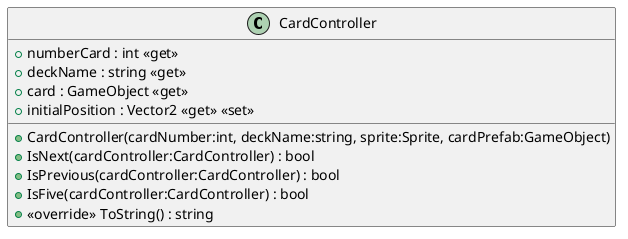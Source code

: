 @startuml
class CardController {
    + numberCard : int <<get>>
    + deckName : string <<get>>
    + card : GameObject <<get>>
    + initialPosition : Vector2 <<get>> <<set>>
    + CardController(cardNumber:int, deckName:string, sprite:Sprite, cardPrefab:GameObject)
    + IsNext(cardController:CardController) : bool
    + IsPrevious(cardController:CardController) : bool
    + IsFive(cardController:CardController) : bool
    + <<override>> ToString() : string
}
@enduml
